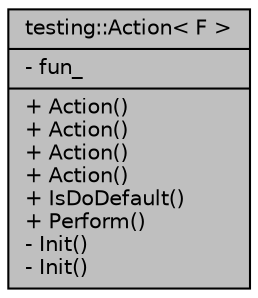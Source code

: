 digraph "testing::Action&lt; F &gt;"
{
 // INTERACTIVE_SVG=YES
 // LATEX_PDF_SIZE
  edge [fontname="Helvetica",fontsize="10",labelfontname="Helvetica",labelfontsize="10"];
  node [fontname="Helvetica",fontsize="10",shape=record];
  Node1 [label="{testing::Action\< F \>\n|- fun_\l|+ Action()\l+ Action()\l+ Action()\l+ Action()\l+ IsDoDefault()\l+ Perform()\l- Init()\l- Init()\l}",height=0.2,width=0.4,color="black", fillcolor="grey75", style="filled", fontcolor="black",tooltip=" "];
}
